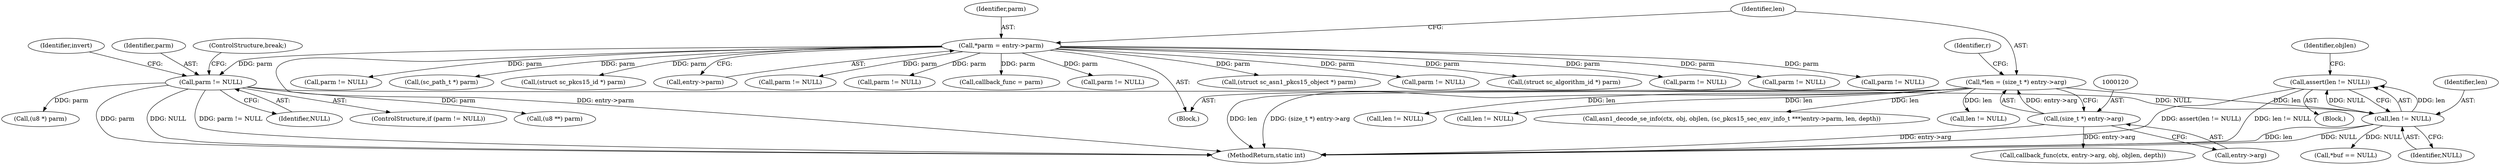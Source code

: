 digraph "0_OpenSC_a3fc7693f3a035a8a7921cffb98432944bb42740@API" {
"1000267" [label="(Call,assert(len != NULL))"];
"1000268" [label="(Call,len != NULL)"];
"1000117" [label="(Call,*len = (size_t *) entry->arg)"];
"1000119" [label="(Call,(size_t *) entry->arg)"];
"1000252" [label="(Call,parm != NULL)"];
"1000110" [label="(Call,*parm = entry->parm)"];
"1000695" [label="(Call,(struct sc_algorithm_id *) parm)"];
"1000458" [label="(Call,len != NULL)"];
"1000252" [label="(Call,parm != NULL)"];
"1000452" [label="(Call,parm != NULL)"];
"1000121" [label="(Call,entry->arg)"];
"1000730" [label="(Call,callback_func(ctx, entry->arg, obj, objlen, depth))"];
"1000126" [label="(Identifier,r)"];
"1000258" [label="(Identifier,invert)"];
"1000253" [label="(Identifier,parm)"];
"1000162" [label="(Call,parm != NULL)"];
"1000273" [label="(Identifier,objlen)"];
"1000362" [label="(Call,parm != NULL)"];
"1000268" [label="(Call,len != NULL)"];
"1000536" [label="(Call,parm != NULL)"];
"1000618" [label="(Call,(sc_path_t *) parm)"];
"1000254" [label="(Identifier,NULL)"];
"1000634" [label="(Call,(struct sc_pkcs15_id *) parm)"];
"1000118" [label="(Identifier,len)"];
"1000269" [label="(Identifier,len)"];
"1000119" [label="(Call,(size_t *) entry->arg)"];
"1000541" [label="(Call,len != NULL)"];
"1000112" [label="(Call,entry->parm)"];
"1000218" [label="(Call,parm != NULL)"];
"1000270" [label="(Identifier,NULL)"];
"1000255" [label="(Block,)"];
"1000343" [label="(ControlStructure,break;)"];
"1000521" [label="(Call,parm != NULL)"];
"1000709" [label="(Call,asn1_decode_se_info(ctx, obj, objlen, (sc_pkcs15_sec_env_info_t ***)entry->parm, len, depth))"];
"1000267" [label="(Call,assert(len != NULL))"];
"1000128" [label="(Call,callback_func = parm)"];
"1000301" [label="(Call,*buf == NULL)"];
"1000368" [label="(Call,len != NULL)"];
"1000111" [label="(Identifier,parm)"];
"1000346" [label="(Call,parm != NULL)"];
"1000108" [label="(Block,)"];
"1000677" [label="(Call,(struct sc_asn1_pkcs15_object *) parm)"];
"1000117" [label="(Call,*len = (size_t *) entry->arg)"];
"1000251" [label="(ControlStructure,if (parm != NULL))"];
"1000290" [label="(Call,(u8 **) parm)"];
"1000325" [label="(Call,(u8 *) parm)"];
"1000770" [label="(MethodReturn,static int)"];
"1000185" [label="(Call,parm != NULL)"];
"1000110" [label="(Call,*parm = entry->parm)"];
"1000267" -> "1000255"  [label="AST: "];
"1000267" -> "1000268"  [label="CFG: "];
"1000268" -> "1000267"  [label="AST: "];
"1000273" -> "1000267"  [label="CFG: "];
"1000267" -> "1000770"  [label="DDG: assert(len != NULL)"];
"1000267" -> "1000770"  [label="DDG: len != NULL"];
"1000268" -> "1000267"  [label="DDG: len"];
"1000268" -> "1000267"  [label="DDG: NULL"];
"1000268" -> "1000270"  [label="CFG: "];
"1000269" -> "1000268"  [label="AST: "];
"1000270" -> "1000268"  [label="AST: "];
"1000268" -> "1000770"  [label="DDG: len"];
"1000268" -> "1000770"  [label="DDG: NULL"];
"1000117" -> "1000268"  [label="DDG: len"];
"1000252" -> "1000268"  [label="DDG: NULL"];
"1000268" -> "1000301"  [label="DDG: NULL"];
"1000117" -> "1000108"  [label="AST: "];
"1000117" -> "1000119"  [label="CFG: "];
"1000118" -> "1000117"  [label="AST: "];
"1000119" -> "1000117"  [label="AST: "];
"1000126" -> "1000117"  [label="CFG: "];
"1000117" -> "1000770"  [label="DDG: len"];
"1000117" -> "1000770"  [label="DDG: (size_t *) entry->arg"];
"1000119" -> "1000117"  [label="DDG: entry->arg"];
"1000117" -> "1000368"  [label="DDG: len"];
"1000117" -> "1000458"  [label="DDG: len"];
"1000117" -> "1000541"  [label="DDG: len"];
"1000117" -> "1000709"  [label="DDG: len"];
"1000119" -> "1000121"  [label="CFG: "];
"1000120" -> "1000119"  [label="AST: "];
"1000121" -> "1000119"  [label="AST: "];
"1000119" -> "1000770"  [label="DDG: entry->arg"];
"1000119" -> "1000730"  [label="DDG: entry->arg"];
"1000252" -> "1000251"  [label="AST: "];
"1000252" -> "1000254"  [label="CFG: "];
"1000253" -> "1000252"  [label="AST: "];
"1000254" -> "1000252"  [label="AST: "];
"1000258" -> "1000252"  [label="CFG: "];
"1000343" -> "1000252"  [label="CFG: "];
"1000252" -> "1000770"  [label="DDG: parm"];
"1000252" -> "1000770"  [label="DDG: NULL"];
"1000252" -> "1000770"  [label="DDG: parm != NULL"];
"1000110" -> "1000252"  [label="DDG: parm"];
"1000252" -> "1000290"  [label="DDG: parm"];
"1000252" -> "1000325"  [label="DDG: parm"];
"1000110" -> "1000108"  [label="AST: "];
"1000110" -> "1000112"  [label="CFG: "];
"1000111" -> "1000110"  [label="AST: "];
"1000112" -> "1000110"  [label="AST: "];
"1000118" -> "1000110"  [label="CFG: "];
"1000110" -> "1000770"  [label="DDG: entry->parm"];
"1000110" -> "1000128"  [label="DDG: parm"];
"1000110" -> "1000162"  [label="DDG: parm"];
"1000110" -> "1000185"  [label="DDG: parm"];
"1000110" -> "1000218"  [label="DDG: parm"];
"1000110" -> "1000346"  [label="DDG: parm"];
"1000110" -> "1000362"  [label="DDG: parm"];
"1000110" -> "1000452"  [label="DDG: parm"];
"1000110" -> "1000521"  [label="DDG: parm"];
"1000110" -> "1000536"  [label="DDG: parm"];
"1000110" -> "1000618"  [label="DDG: parm"];
"1000110" -> "1000634"  [label="DDG: parm"];
"1000110" -> "1000677"  [label="DDG: parm"];
"1000110" -> "1000695"  [label="DDG: parm"];
}
